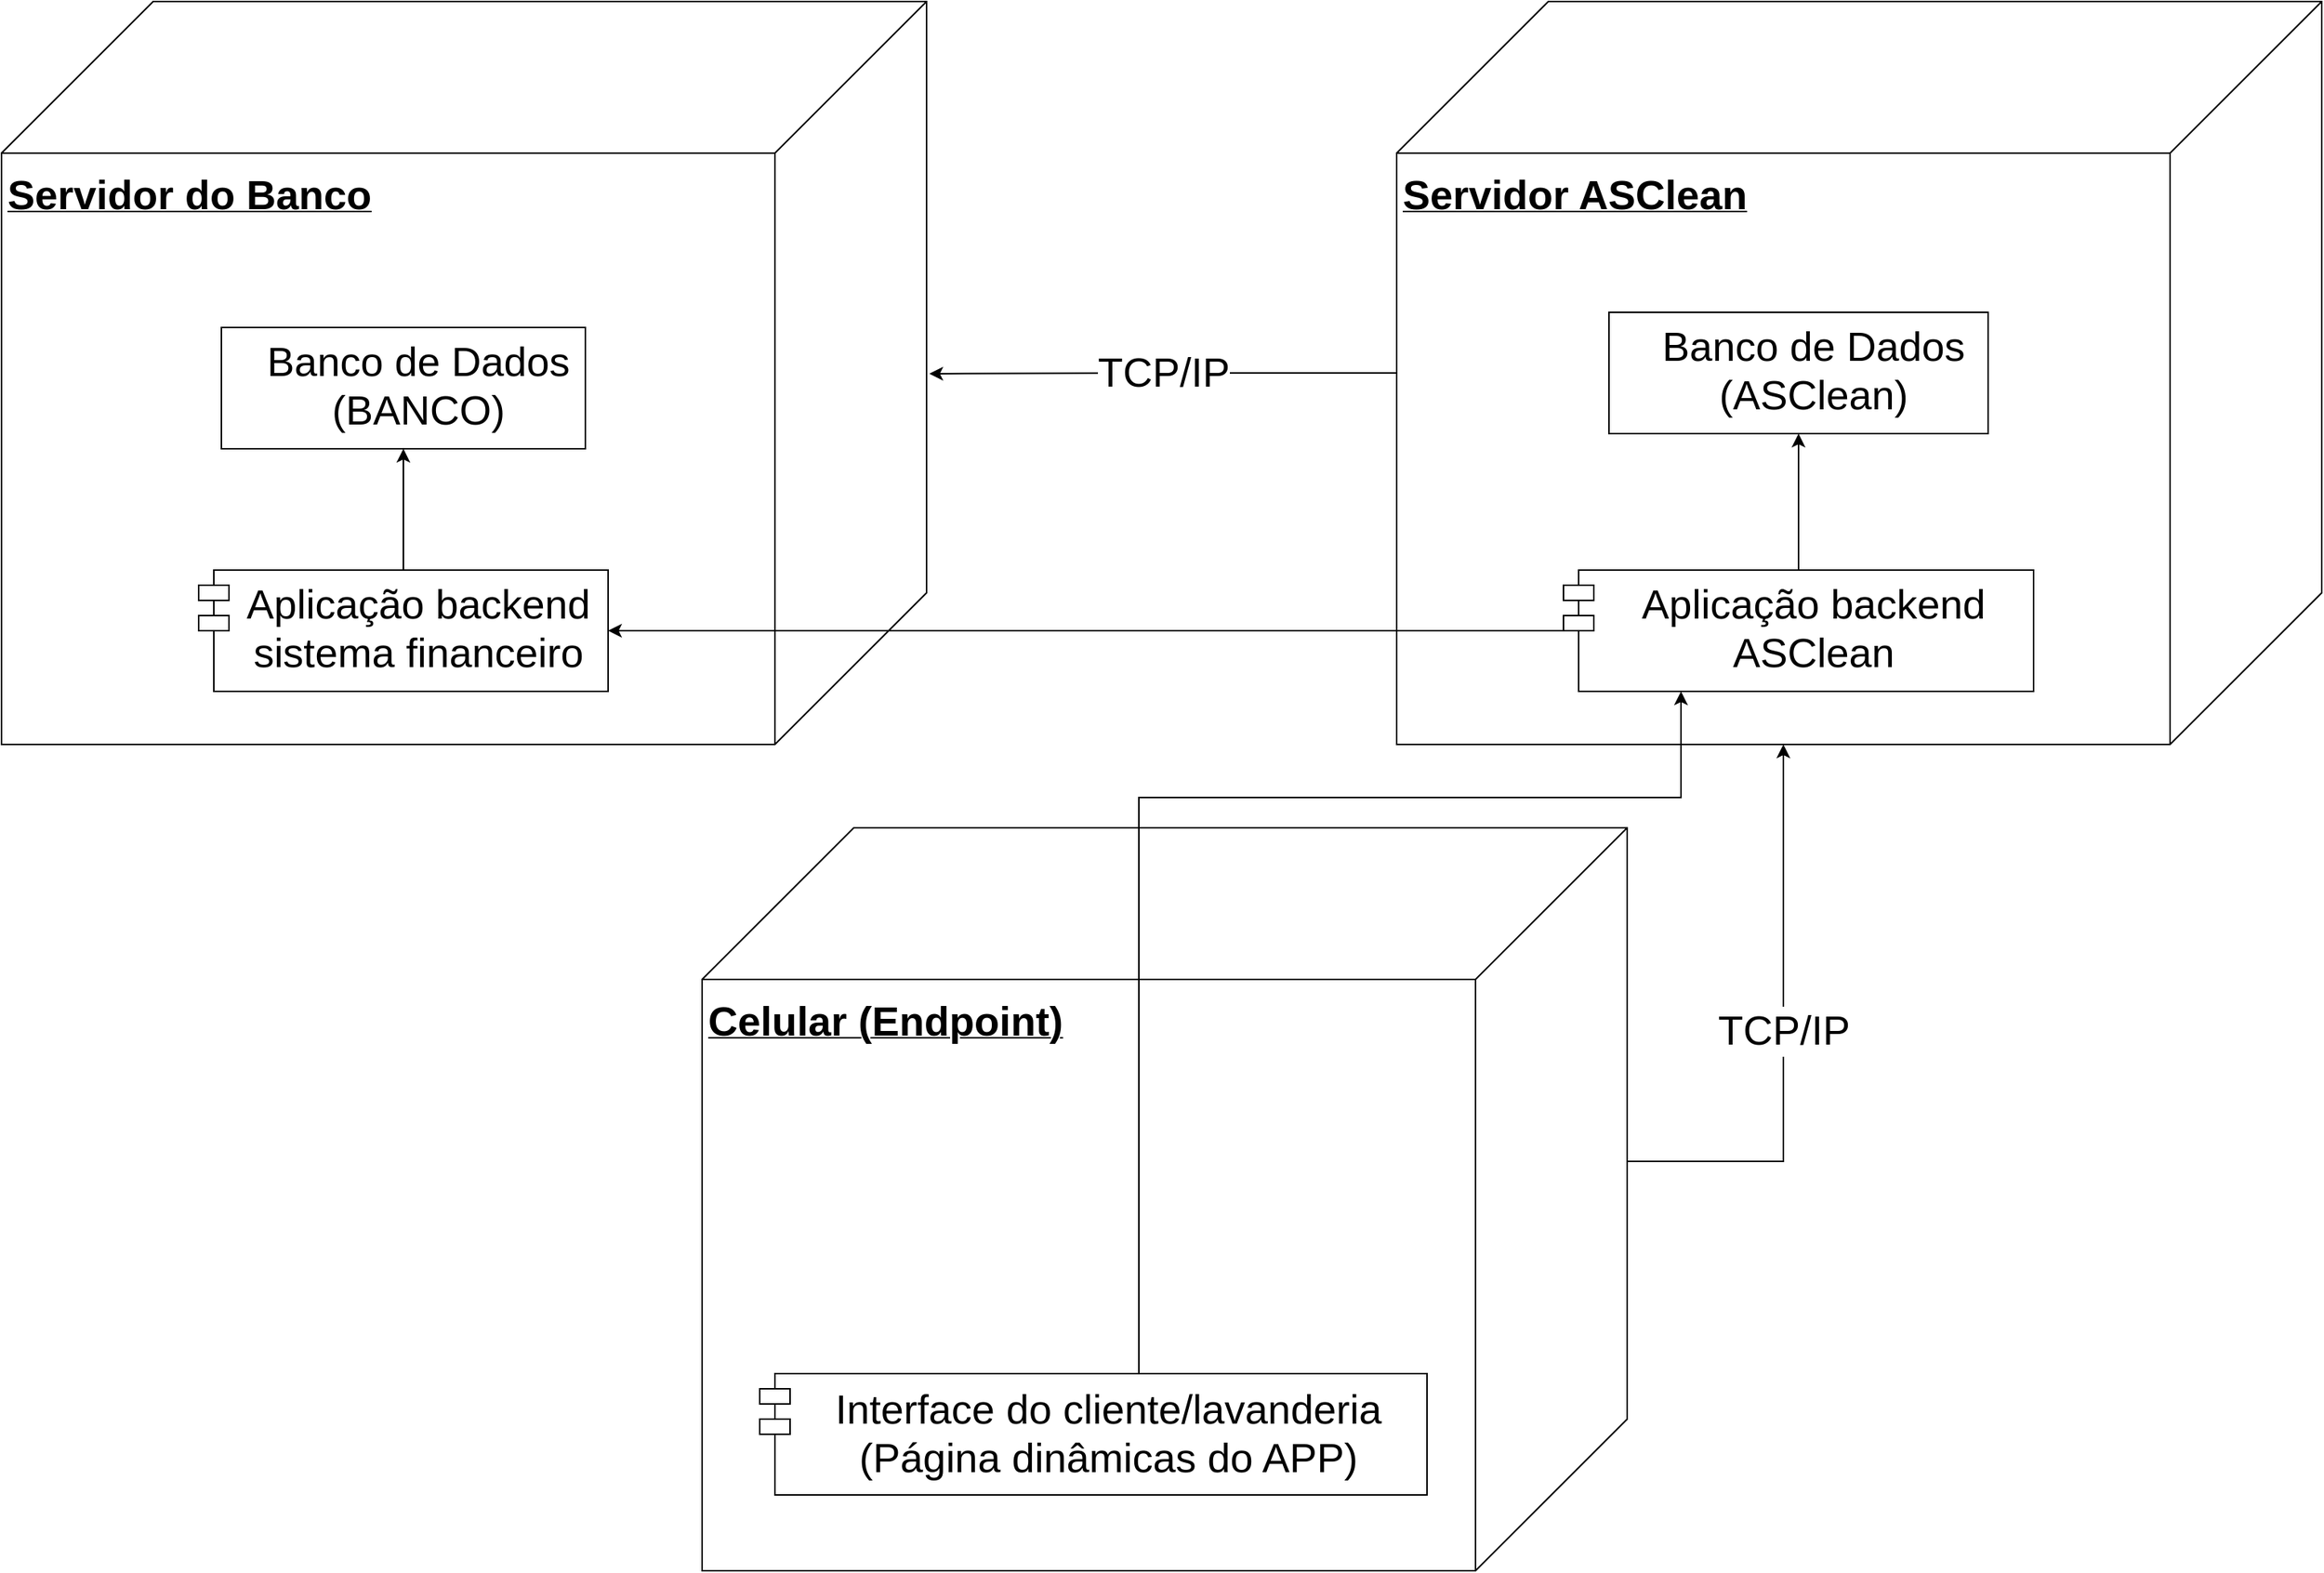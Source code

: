 <mxfile version="20.4.0" type="device"><diagram id="Q2J0nW34Xy5_RgFDAdUQ" name="Página-1"><mxGraphModel dx="2031" dy="1134" grid="1" gridSize="10" guides="1" tooltips="1" connect="1" arrows="1" fold="1" page="1" pageScale="1" pageWidth="1654" pageHeight="1169" math="0" shadow="0"><root><mxCell id="0"/><mxCell id="1" parent="0"/><mxCell id="BxgtoL7nluPfZDQNluYu-3" value="&lt;font style=&quot;font-size: 27px;&quot;&gt;&lt;br&gt;&lt;br&gt;&lt;br&gt;&lt;b&gt;Servidor do Banco&lt;/b&gt;&lt;/font&gt;" style="verticalAlign=top;align=left;spacingTop=8;spacingLeft=2;spacingRight=12;shape=cube;size=100;direction=south;fontStyle=4;html=1;" vertex="1" parent="1"><mxGeometry x="60" y="95" width="610" height="490" as="geometry"/></mxCell><mxCell id="BxgtoL7nluPfZDQNluYu-21" value="TCP/IP" style="edgeStyle=orthogonalEdgeStyle;rounded=0;orthogonalLoop=1;jettySize=auto;html=1;entryX=0.501;entryY=-0.003;entryDx=0;entryDy=0;entryPerimeter=0;fontSize=27;" edge="1" parent="1" source="BxgtoL7nluPfZDQNluYu-5" target="BxgtoL7nluPfZDQNluYu-3"><mxGeometry relative="1" as="geometry"/></mxCell><mxCell id="BxgtoL7nluPfZDQNluYu-5" value="&lt;font style=&quot;font-size: 27px;&quot;&gt;&lt;br&gt;&lt;br&gt;&lt;br&gt;&lt;b&gt;Servidor ASClean&lt;/b&gt;&lt;/font&gt;" style="verticalAlign=top;align=left;spacingTop=8;spacingLeft=2;spacingRight=12;shape=cube;size=100;direction=south;fontStyle=4;html=1;" vertex="1" parent="1"><mxGeometry x="980" y="95" width="610" height="490" as="geometry"/></mxCell><mxCell id="BxgtoL7nluPfZDQNluYu-8" value="TCP/IP" style="edgeStyle=orthogonalEdgeStyle;rounded=0;orthogonalLoop=1;jettySize=auto;html=1;entryX=0;entryY=0;entryDx=490.0;entryDy=355;entryPerimeter=0;fontSize=27;" edge="1" parent="1" source="BxgtoL7nluPfZDQNluYu-6" target="BxgtoL7nluPfZDQNluYu-5"><mxGeometry relative="1" as="geometry"><Array as="points"><mxPoint x="1235" y="860"/></Array></mxGeometry></mxCell><mxCell id="BxgtoL7nluPfZDQNluYu-6" value="&lt;font style=&quot;font-size: 27px;&quot;&gt;&lt;b&gt;&lt;br&gt;&lt;br&gt;&lt;br&gt;Celular (Endpoint)&lt;/b&gt;&lt;/font&gt;" style="verticalAlign=top;align=left;spacingTop=8;spacingLeft=2;spacingRight=12;shape=cube;size=100;direction=south;fontStyle=4;html=1;" vertex="1" parent="1"><mxGeometry x="522" y="640" width="610" height="490" as="geometry"/></mxCell><mxCell id="BxgtoL7nluPfZDQNluYu-16" style="edgeStyle=orthogonalEdgeStyle;rounded=0;orthogonalLoop=1;jettySize=auto;html=1;entryX=0.25;entryY=1;entryDx=0;entryDy=0;fontSize=27;" edge="1" parent="1" source="BxgtoL7nluPfZDQNluYu-9" target="BxgtoL7nluPfZDQNluYu-11"><mxGeometry relative="1" as="geometry"><Array as="points"><mxPoint x="810" y="620"/><mxPoint x="1168" y="620"/></Array></mxGeometry></mxCell><mxCell id="BxgtoL7nluPfZDQNluYu-9" value="Interface do cliente/lavanderia&#10;(Página dinâmicas do APP)" style="shape=module;align=left;spacingLeft=20;align=center;verticalAlign=top;fontSize=27;" vertex="1" parent="1"><mxGeometry x="560" y="1000" width="440" height="80" as="geometry"/></mxCell><mxCell id="BxgtoL7nluPfZDQNluYu-15" value="" style="edgeStyle=orthogonalEdgeStyle;rounded=0;orthogonalLoop=1;jettySize=auto;html=1;fontSize=27;" edge="1" parent="1" source="BxgtoL7nluPfZDQNluYu-10" target="BxgtoL7nluPfZDQNluYu-14"><mxGeometry relative="1" as="geometry"/></mxCell><mxCell id="BxgtoL7nluPfZDQNluYu-10" value="Aplicação backend sistema financeiro" style="shape=module;align=left;spacingLeft=20;align=center;verticalAlign=top;fontSize=27;whiteSpace=wrap;" vertex="1" parent="1"><mxGeometry x="190" y="470" width="270" height="80" as="geometry"/></mxCell><mxCell id="BxgtoL7nluPfZDQNluYu-18" value="" style="edgeStyle=orthogonalEdgeStyle;rounded=0;orthogonalLoop=1;jettySize=auto;html=1;fontSize=27;" edge="1" parent="1" source="BxgtoL7nluPfZDQNluYu-11" target="BxgtoL7nluPfZDQNluYu-17"><mxGeometry relative="1" as="geometry"/></mxCell><mxCell id="BxgtoL7nluPfZDQNluYu-20" style="edgeStyle=orthogonalEdgeStyle;rounded=0;orthogonalLoop=1;jettySize=auto;html=1;entryX=1;entryY=0.5;entryDx=0;entryDy=0;fontSize=27;" edge="1" parent="1" source="BxgtoL7nluPfZDQNluYu-11" target="BxgtoL7nluPfZDQNluYu-10"><mxGeometry relative="1" as="geometry"/></mxCell><mxCell id="BxgtoL7nluPfZDQNluYu-11" value="Aplicação backend ASClean" style="shape=module;align=left;spacingLeft=20;align=center;verticalAlign=top;fontSize=27;whiteSpace=wrap;" vertex="1" parent="1"><mxGeometry x="1090" y="470" width="310" height="80" as="geometry"/></mxCell><mxCell id="BxgtoL7nluPfZDQNluYu-14" value="Banco de Dados (BANCO)" style="whiteSpace=wrap;html=1;fontSize=27;verticalAlign=top;spacingLeft=20;" vertex="1" parent="1"><mxGeometry x="205" y="310" width="240" height="80" as="geometry"/></mxCell><mxCell id="BxgtoL7nluPfZDQNluYu-17" value="Banco de Dados (ASClean)" style="whiteSpace=wrap;html=1;fontSize=27;verticalAlign=top;spacingLeft=20;" vertex="1" parent="1"><mxGeometry x="1120" y="300" width="250" height="80" as="geometry"/></mxCell></root></mxGraphModel></diagram></mxfile>